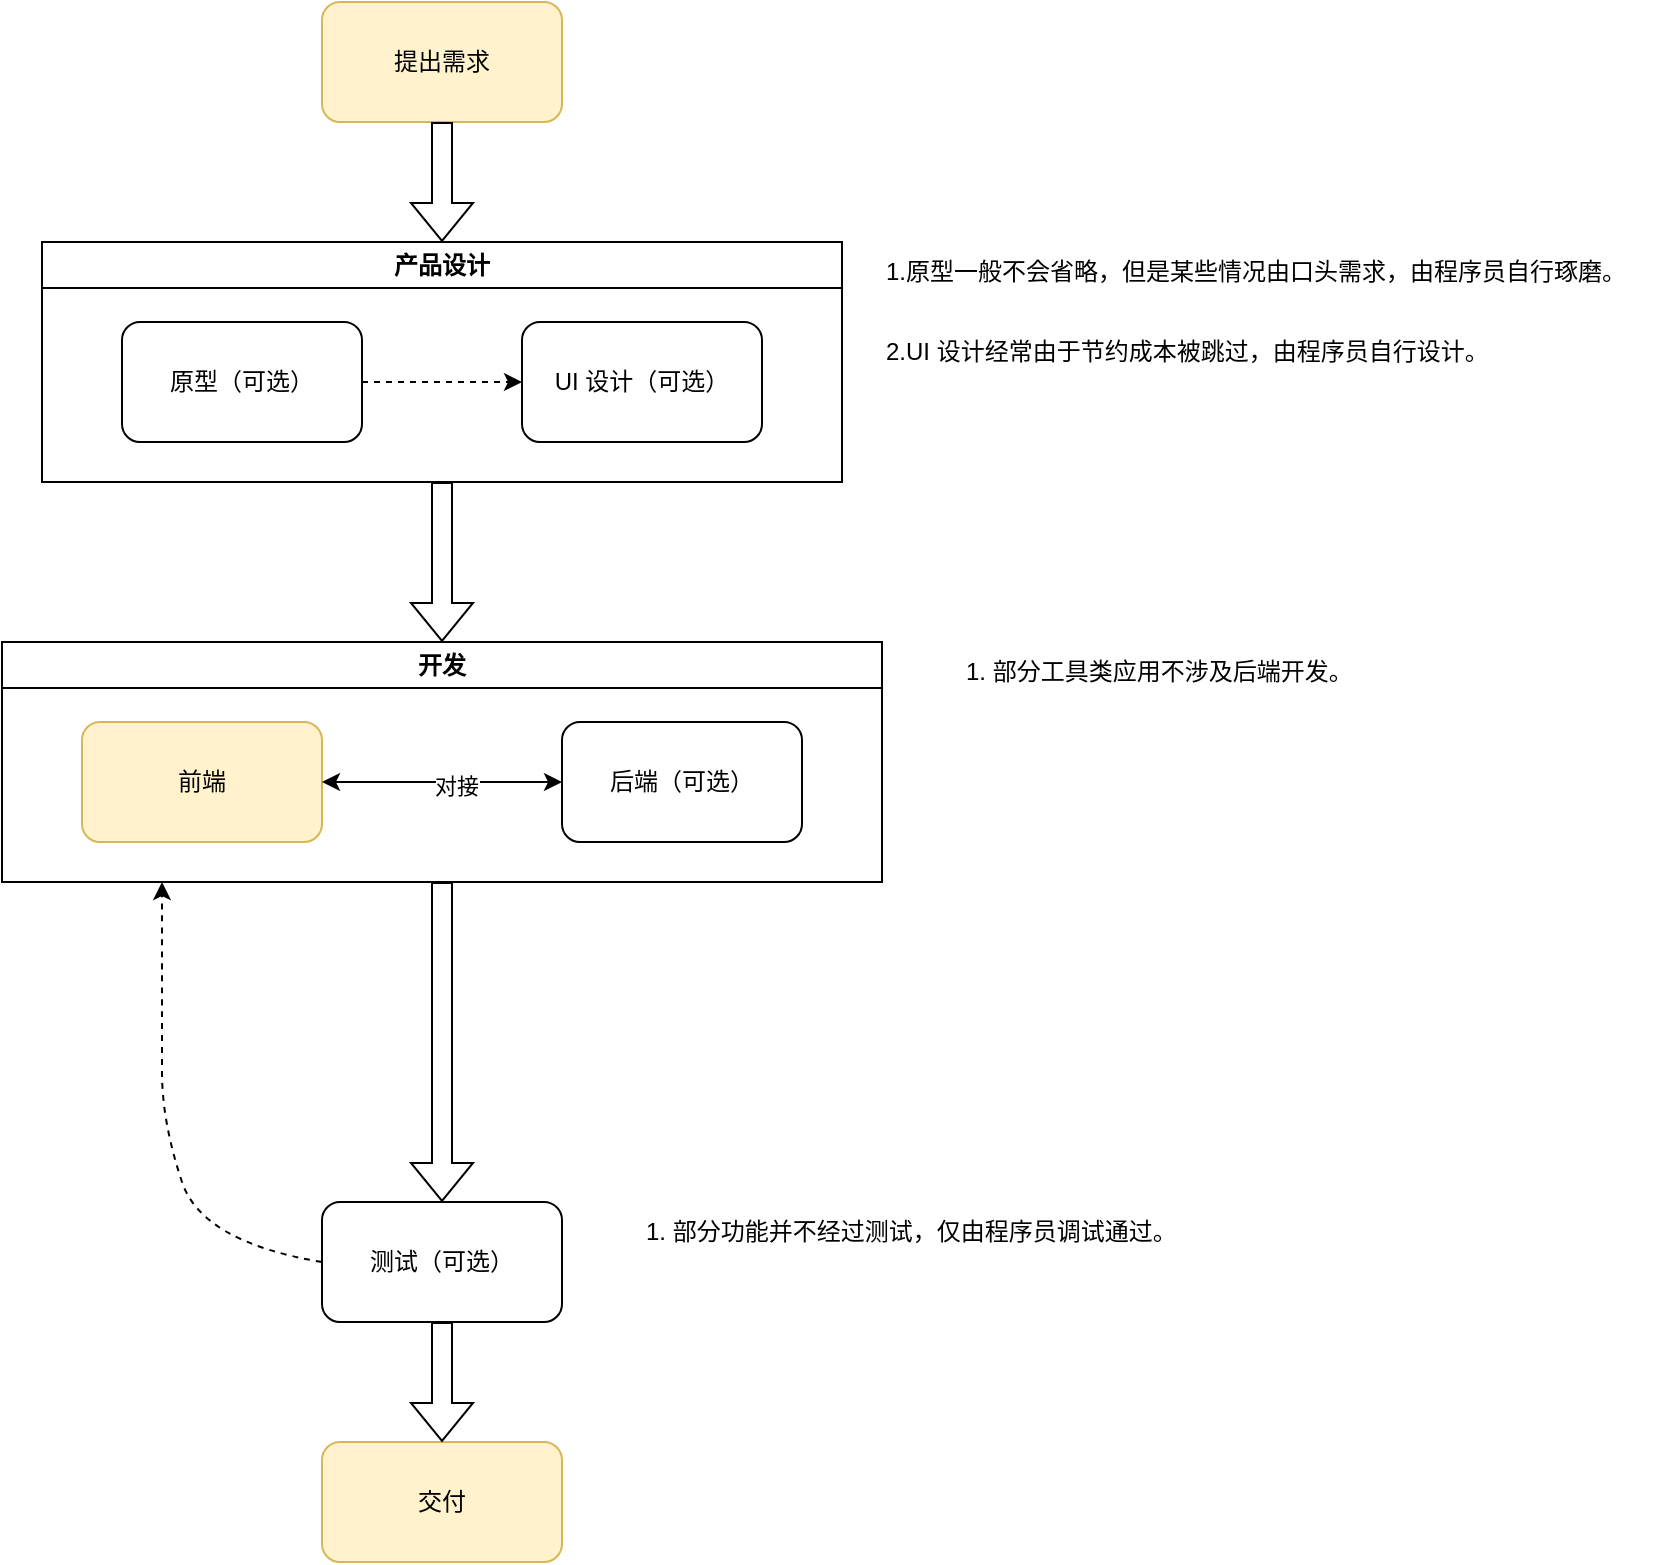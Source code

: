 <mxfile version="24.7.2" type="device">
  <diagram id="CneLnDbz1PBB4Xr9RBK_" name="第 1 页">
    <mxGraphModel dx="2782" dy="1252" grid="1" gridSize="10" guides="1" tooltips="1" connect="1" arrows="1" fold="1" page="1" pageScale="1" pageWidth="827" pageHeight="1169" math="0" shadow="0">
      <root>
        <mxCell id="0" />
        <mxCell id="1" parent="0" />
        <mxCell id="moESoLMlw75EXLViNpKk-1" value="提出需求" style="rounded=1;whiteSpace=wrap;html=1;fillColor=#fff2cc;strokeColor=#d6b656;" vertex="1" parent="1">
          <mxGeometry x="120" y="40" width="120" height="60" as="geometry" />
        </mxCell>
        <mxCell id="moESoLMlw75EXLViNpKk-5" value="开发" style="swimlane;whiteSpace=wrap;html=1;" vertex="1" parent="1">
          <mxGeometry x="-40" y="360" width="440" height="120" as="geometry" />
        </mxCell>
        <mxCell id="moESoLMlw75EXLViNpKk-4" value="前端" style="rounded=1;whiteSpace=wrap;html=1;fillColor=#fff2cc;strokeColor=#d6b656;" vertex="1" parent="moESoLMlw75EXLViNpKk-5">
          <mxGeometry x="40" y="40" width="120" height="60" as="geometry" />
        </mxCell>
        <mxCell id="moESoLMlw75EXLViNpKk-7" value="后端（可选）" style="rounded=1;whiteSpace=wrap;html=1;" vertex="1" parent="moESoLMlw75EXLViNpKk-5">
          <mxGeometry x="280" y="40" width="120" height="60" as="geometry" />
        </mxCell>
        <mxCell id="moESoLMlw75EXLViNpKk-9" value="" style="endArrow=classic;startArrow=classic;html=1;rounded=0;entryX=0;entryY=0.5;entryDx=0;entryDy=0;exitX=1;exitY=0.5;exitDx=0;exitDy=0;" edge="1" parent="moESoLMlw75EXLViNpKk-5" source="moESoLMlw75EXLViNpKk-4" target="moESoLMlw75EXLViNpKk-7">
          <mxGeometry width="50" height="50" relative="1" as="geometry">
            <mxPoint x="190" y="210" as="sourcePoint" />
            <mxPoint x="240" y="160" as="targetPoint" />
          </mxGeometry>
        </mxCell>
        <mxCell id="moESoLMlw75EXLViNpKk-10" value="对接" style="edgeLabel;html=1;align=center;verticalAlign=middle;resizable=0;points=[];" vertex="1" connectable="0" parent="moESoLMlw75EXLViNpKk-9">
          <mxGeometry x="0.109" y="-2" relative="1" as="geometry">
            <mxPoint as="offset" />
          </mxGeometry>
        </mxCell>
        <mxCell id="moESoLMlw75EXLViNpKk-8" value="测试（可选）" style="rounded=1;whiteSpace=wrap;html=1;" vertex="1" parent="1">
          <mxGeometry x="120" y="640" width="120" height="60" as="geometry" />
        </mxCell>
        <mxCell id="moESoLMlw75EXLViNpKk-11" value="交付" style="rounded=1;whiteSpace=wrap;html=1;fillColor=#fff2cc;strokeColor=#d6b656;" vertex="1" parent="1">
          <mxGeometry x="120" y="760" width="120" height="60" as="geometry" />
        </mxCell>
        <mxCell id="moESoLMlw75EXLViNpKk-12" value="产品设计" style="swimlane;whiteSpace=wrap;html=1;" vertex="1" parent="1">
          <mxGeometry x="-20" y="160" width="400" height="120" as="geometry" />
        </mxCell>
        <mxCell id="moESoLMlw75EXLViNpKk-2" value="原型（可选）" style="rounded=1;whiteSpace=wrap;html=1;" vertex="1" parent="moESoLMlw75EXLViNpKk-12">
          <mxGeometry x="40" y="40" width="120" height="60" as="geometry" />
        </mxCell>
        <mxCell id="moESoLMlw75EXLViNpKk-3" value="UI 设计（可选）" style="rounded=1;whiteSpace=wrap;html=1;" vertex="1" parent="moESoLMlw75EXLViNpKk-12">
          <mxGeometry x="240" y="40" width="120" height="60" as="geometry" />
        </mxCell>
        <mxCell id="moESoLMlw75EXLViNpKk-13" value="" style="endArrow=classic;html=1;rounded=0;entryX=0;entryY=0.5;entryDx=0;entryDy=0;exitX=1;exitY=0.5;exitDx=0;exitDy=0;dashed=1;" edge="1" parent="moESoLMlw75EXLViNpKk-12" source="moESoLMlw75EXLViNpKk-2" target="moESoLMlw75EXLViNpKk-3">
          <mxGeometry width="50" height="50" relative="1" as="geometry">
            <mxPoint x="160" y="190" as="sourcePoint" />
            <mxPoint x="210" y="140" as="targetPoint" />
          </mxGeometry>
        </mxCell>
        <mxCell id="moESoLMlw75EXLViNpKk-15" value="" style="shape=flexArrow;endArrow=classic;html=1;rounded=0;entryX=0.5;entryY=0;entryDx=0;entryDy=0;exitX=0.5;exitY=1;exitDx=0;exitDy=0;" edge="1" parent="1" source="moESoLMlw75EXLViNpKk-1" target="moESoLMlw75EXLViNpKk-12">
          <mxGeometry width="50" height="50" relative="1" as="geometry">
            <mxPoint y="100" as="sourcePoint" />
            <mxPoint x="50" y="50" as="targetPoint" />
          </mxGeometry>
        </mxCell>
        <mxCell id="moESoLMlw75EXLViNpKk-16" value="" style="shape=flexArrow;endArrow=classic;html=1;rounded=0;entryX=0.5;entryY=0;entryDx=0;entryDy=0;exitX=0.5;exitY=1;exitDx=0;exitDy=0;" edge="1" parent="1" source="moESoLMlw75EXLViNpKk-12" target="moESoLMlw75EXLViNpKk-5">
          <mxGeometry width="50" height="50" relative="1" as="geometry">
            <mxPoint x="-120" y="330" as="sourcePoint" />
            <mxPoint x="-70" y="280" as="targetPoint" />
          </mxGeometry>
        </mxCell>
        <mxCell id="moESoLMlw75EXLViNpKk-17" value="2.UI 设计经常由于节约成本被跳过，由程序员自行设计。" style="text;html=1;align=left;verticalAlign=middle;whiteSpace=wrap;rounded=0;" vertex="1" parent="1">
          <mxGeometry x="400" y="200" width="326" height="30" as="geometry" />
        </mxCell>
        <mxCell id="moESoLMlw75EXLViNpKk-18" value="1.原型一般不会省略，但是某些情况由口头需求，由程序员自行琢磨。" style="text;html=1;align=left;verticalAlign=middle;whiteSpace=wrap;rounded=0;" vertex="1" parent="1">
          <mxGeometry x="400" y="160" width="390" height="30" as="geometry" />
        </mxCell>
        <mxCell id="moESoLMlw75EXLViNpKk-19" value="" style="shape=flexArrow;endArrow=classic;html=1;rounded=0;entryX=0.5;entryY=0;entryDx=0;entryDy=0;exitX=0.5;exitY=1;exitDx=0;exitDy=0;" edge="1" parent="1" source="moESoLMlw75EXLViNpKk-5" target="moESoLMlw75EXLViNpKk-8">
          <mxGeometry width="50" height="50" relative="1" as="geometry">
            <mxPoint x="-40" y="620" as="sourcePoint" />
            <mxPoint x="10" y="570" as="targetPoint" />
          </mxGeometry>
        </mxCell>
        <mxCell id="moESoLMlw75EXLViNpKk-20" value="" style="shape=flexArrow;endArrow=classic;html=1;rounded=0;entryX=0.5;entryY=0;entryDx=0;entryDy=0;exitX=0.5;exitY=1;exitDx=0;exitDy=0;" edge="1" parent="1" source="moESoLMlw75EXLViNpKk-8" target="moESoLMlw75EXLViNpKk-11">
          <mxGeometry width="50" height="50" relative="1" as="geometry">
            <mxPoint x="-40" y="680" as="sourcePoint" />
            <mxPoint x="10" y="630" as="targetPoint" />
          </mxGeometry>
        </mxCell>
        <mxCell id="moESoLMlw75EXLViNpKk-21" value="" style="curved=1;endArrow=classic;html=1;rounded=0;entryX=0.75;entryY=1;entryDx=0;entryDy=0;exitX=0;exitY=0.5;exitDx=0;exitDy=0;dashed=1;" edge="1" parent="1" source="moESoLMlw75EXLViNpKk-8">
          <mxGeometry width="50" height="50" relative="1" as="geometry">
            <mxPoint x="-10" y="590" as="sourcePoint" />
            <mxPoint x="40" y="480" as="targetPoint" />
            <Array as="points">
              <mxPoint x="60" y="660" />
              <mxPoint x="40" y="600" />
              <mxPoint x="40" y="550" />
              <mxPoint x="40" y="540" />
            </Array>
          </mxGeometry>
        </mxCell>
        <mxCell id="moESoLMlw75EXLViNpKk-22" value="1. 部分工具类应用不涉及后端开发。" style="text;html=1;align=left;verticalAlign=middle;whiteSpace=wrap;rounded=0;" vertex="1" parent="1">
          <mxGeometry x="440" y="360" width="320" height="30" as="geometry" />
        </mxCell>
        <mxCell id="moESoLMlw75EXLViNpKk-23" value="1. 部分功能并不经过测试，仅由程序员调试通过。" style="text;html=1;align=left;verticalAlign=middle;whiteSpace=wrap;rounded=0;" vertex="1" parent="1">
          <mxGeometry x="280" y="640" width="280" height="30" as="geometry" />
        </mxCell>
      </root>
    </mxGraphModel>
  </diagram>
</mxfile>
